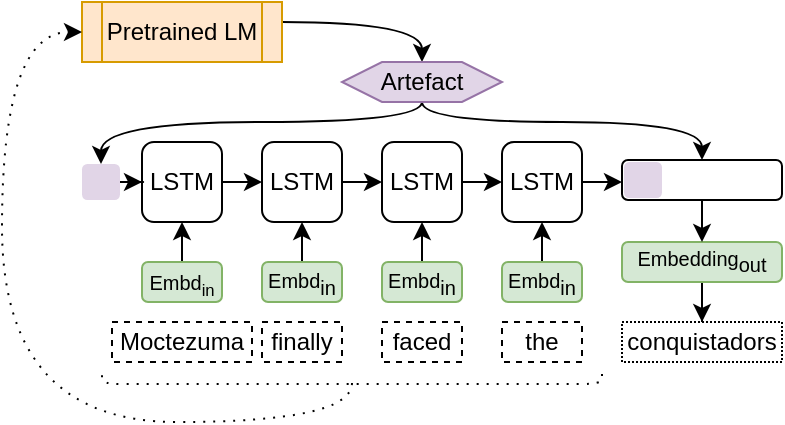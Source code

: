 <mxfile version="19.0.3" type="device"><diagram id="6K_8hrEfsngRbqh3AJzq" name="Page-1"><mxGraphModel dx="687" dy="302" grid="1" gridSize="10" guides="1" tooltips="1" connect="1" arrows="1" fold="1" page="1" pageScale="1" pageWidth="850" pageHeight="1100" math="0" shadow="0"><root><mxCell id="0"/><mxCell id="1" parent="0"/><mxCell id="qDld8E9b0dpCoAoZvOIb-21" style="edgeStyle=orthogonalEdgeStyle;curved=1;rounded=0;orthogonalLoop=1;jettySize=auto;html=1;" parent="1" source="qDld8E9b0dpCoAoZvOIb-1" target="qDld8E9b0dpCoAoZvOIb-3" edge="1"><mxGeometry relative="1" as="geometry"/></mxCell><mxCell id="qDld8E9b0dpCoAoZvOIb-1" value="LSTM" style="rounded=1;whiteSpace=wrap;html=1;" parent="1" vertex="1"><mxGeometry x="120" y="240" width="40" height="40" as="geometry"/></mxCell><mxCell id="qDld8E9b0dpCoAoZvOIb-22" style="edgeStyle=orthogonalEdgeStyle;curved=1;rounded=0;orthogonalLoop=1;jettySize=auto;html=1;" parent="1" source="qDld8E9b0dpCoAoZvOIb-3" target="qDld8E9b0dpCoAoZvOIb-4" edge="1"><mxGeometry relative="1" as="geometry"/></mxCell><mxCell id="qDld8E9b0dpCoAoZvOIb-3" value="&lt;span&gt;LSTM&lt;/span&gt;" style="rounded=1;whiteSpace=wrap;html=1;" parent="1" vertex="1"><mxGeometry x="180" y="240" width="40" height="40" as="geometry"/></mxCell><mxCell id="qDld8E9b0dpCoAoZvOIb-23" style="edgeStyle=orthogonalEdgeStyle;curved=1;rounded=0;orthogonalLoop=1;jettySize=auto;html=1;" parent="1" source="qDld8E9b0dpCoAoZvOIb-4" target="qDld8E9b0dpCoAoZvOIb-5" edge="1"><mxGeometry relative="1" as="geometry"/></mxCell><mxCell id="qDld8E9b0dpCoAoZvOIb-4" value="&lt;span&gt;LSTM&lt;/span&gt;" style="rounded=1;whiteSpace=wrap;html=1;" parent="1" vertex="1"><mxGeometry x="240" y="240" width="40" height="40" as="geometry"/></mxCell><mxCell id="qDld8E9b0dpCoAoZvOIb-20" style="edgeStyle=orthogonalEdgeStyle;curved=1;rounded=0;orthogonalLoop=1;jettySize=auto;html=1;" parent="1" source="qDld8E9b0dpCoAoZvOIb-5" target="qDld8E9b0dpCoAoZvOIb-19" edge="1"><mxGeometry relative="1" as="geometry"><mxPoint x="390" y="220" as="targetPoint"/><Array as="points"><mxPoint x="350" y="260"/><mxPoint x="350" y="260"/></Array></mxGeometry></mxCell><mxCell id="qDld8E9b0dpCoAoZvOIb-5" value="&lt;span&gt;LSTM&lt;/span&gt;" style="rounded=1;whiteSpace=wrap;html=1;" parent="1" vertex="1"><mxGeometry x="300" y="240" width="40" height="40" as="geometry"/></mxCell><mxCell id="qDld8E9b0dpCoAoZvOIb-7" value="Moctezuma" style="text;html=1;strokeColor=default;fillColor=none;align=center;verticalAlign=middle;whiteSpace=wrap;rounded=0;dashed=1;" parent="1" vertex="1"><mxGeometry x="105" y="330" width="70" height="20" as="geometry"/></mxCell><mxCell id="qDld8E9b0dpCoAoZvOIb-8" value="finally" style="text;html=1;strokeColor=default;fillColor=none;align=center;verticalAlign=middle;whiteSpace=wrap;rounded=0;dashed=1;" parent="1" vertex="1"><mxGeometry x="180" y="330" width="40" height="20" as="geometry"/></mxCell><mxCell id="qDld8E9b0dpCoAoZvOIb-9" value="faced" style="text;html=1;strokeColor=default;fillColor=none;align=center;verticalAlign=middle;whiteSpace=wrap;rounded=0;dashed=1;" parent="1" vertex="1"><mxGeometry x="240" y="330" width="40" height="20" as="geometry"/></mxCell><mxCell id="qDld8E9b0dpCoAoZvOIb-10" value="the" style="text;html=1;strokeColor=default;fillColor=none;align=center;verticalAlign=middle;whiteSpace=wrap;rounded=0;dashed=1;" parent="1" vertex="1"><mxGeometry x="300" y="330" width="40" height="20" as="geometry"/></mxCell><mxCell id="qDld8E9b0dpCoAoZvOIb-15" style="edgeStyle=orthogonalEdgeStyle;rounded=0;orthogonalLoop=1;jettySize=auto;html=1;curved=1;" parent="1" source="qDld8E9b0dpCoAoZvOIb-12" target="qDld8E9b0dpCoAoZvOIb-14" edge="1"><mxGeometry relative="1" as="geometry"><Array as="points"><mxPoint x="260" y="180"/></Array></mxGeometry></mxCell><mxCell id="qDld8E9b0dpCoAoZvOIb-12" value="Pretrained LM" style="shape=process;whiteSpace=wrap;html=1;backgroundOutline=1;fillColor=#ffe6cc;strokeColor=#d79b00;" parent="1" vertex="1"><mxGeometry x="90" y="170" width="100" height="30" as="geometry"/></mxCell><mxCell id="qDld8E9b0dpCoAoZvOIb-16" style="edgeStyle=orthogonalEdgeStyle;rounded=0;orthogonalLoop=1;jettySize=auto;html=1;entryX=0.5;entryY=0;entryDx=0;entryDy=0;curved=1;" parent="1" source="qDld8E9b0dpCoAoZvOIb-14" target="qDld8E9b0dpCoAoZvOIb-41" edge="1"><mxGeometry relative="1" as="geometry"><Array as="points"><mxPoint x="260" y="230"/><mxPoint x="100" y="230"/></Array></mxGeometry></mxCell><mxCell id="qDld8E9b0dpCoAoZvOIb-40" style="edgeStyle=orthogonalEdgeStyle;curved=1;rounded=0;orthogonalLoop=1;jettySize=auto;html=1;entryX=0.5;entryY=0;entryDx=0;entryDy=0;" parent="1" source="qDld8E9b0dpCoAoZvOIb-14" target="qDld8E9b0dpCoAoZvOIb-19" edge="1"><mxGeometry relative="1" as="geometry"><mxPoint x="300" y="230" as="targetPoint"/><Array as="points"><mxPoint x="260" y="230"/><mxPoint x="400" y="230"/></Array></mxGeometry></mxCell><mxCell id="qDld8E9b0dpCoAoZvOIb-14" value="Artefact" style="shape=hexagon;perimeter=hexagonPerimeter2;whiteSpace=wrap;html=1;fixedSize=1;fillColor=#e1d5e7;strokeColor=#9673a6;" parent="1" vertex="1"><mxGeometry x="220" y="200" width="80" height="20" as="geometry"/></mxCell><mxCell id="1m7SCDm9ZLsKUCIDcE8J-5" style="edgeStyle=orthogonalEdgeStyle;rounded=0;orthogonalLoop=1;jettySize=auto;html=1;fontSize=10;" parent="1" source="qDld8E9b0dpCoAoZvOIb-24" target="qDld8E9b0dpCoAoZvOIb-38" edge="1"><mxGeometry relative="1" as="geometry"/></mxCell><mxCell id="qDld8E9b0dpCoAoZvOIb-24" value="Embedding&lt;sub style=&quot;font-size: 10px;&quot;&gt;out&lt;/sub&gt;" style="rounded=1;whiteSpace=wrap;html=1;fillColor=#d5e8d4;strokeColor=#82b366;fontSize=10;" parent="1" vertex="1"><mxGeometry x="360" y="290" width="80" height="20" as="geometry"/></mxCell><mxCell id="qDld8E9b0dpCoAoZvOIb-29" style="edgeStyle=orthogonalEdgeStyle;curved=1;rounded=0;orthogonalLoop=1;jettySize=auto;html=1;" parent="1" source="qDld8E9b0dpCoAoZvOIb-25" target="qDld8E9b0dpCoAoZvOIb-1" edge="1"><mxGeometry relative="1" as="geometry"/></mxCell><mxCell id="qDld8E9b0dpCoAoZvOIb-25" value="&lt;font style=&quot;font-size: 10px&quot;&gt;Embd&lt;sub&gt;in&lt;/sub&gt;&lt;/font&gt;" style="rounded=1;whiteSpace=wrap;html=1;fillColor=#d5e8d4;strokeColor=#82b366;" parent="1" vertex="1"><mxGeometry x="120" y="300" width="40" height="20" as="geometry"/></mxCell><mxCell id="qDld8E9b0dpCoAoZvOIb-30" style="edgeStyle=orthogonalEdgeStyle;curved=1;rounded=0;orthogonalLoop=1;jettySize=auto;html=1;" parent="1" source="qDld8E9b0dpCoAoZvOIb-26" target="qDld8E9b0dpCoAoZvOIb-3" edge="1"><mxGeometry relative="1" as="geometry"/></mxCell><mxCell id="qDld8E9b0dpCoAoZvOIb-26" value="&lt;span style=&quot;font-size: 10px&quot;&gt;Embd&lt;/span&gt;&lt;sub&gt;in&lt;/sub&gt;" style="rounded=1;whiteSpace=wrap;html=1;fillColor=#d5e8d4;strokeColor=#82b366;" parent="1" vertex="1"><mxGeometry x="180" y="300" width="40" height="20" as="geometry"/></mxCell><mxCell id="qDld8E9b0dpCoAoZvOIb-31" style="edgeStyle=orthogonalEdgeStyle;curved=1;rounded=0;orthogonalLoop=1;jettySize=auto;html=1;" parent="1" source="qDld8E9b0dpCoAoZvOIb-27" target="qDld8E9b0dpCoAoZvOIb-4" edge="1"><mxGeometry relative="1" as="geometry"/></mxCell><mxCell id="qDld8E9b0dpCoAoZvOIb-27" value="&lt;span style=&quot;font-size: 10px&quot;&gt;Embd&lt;/span&gt;&lt;sub&gt;in&lt;/sub&gt;" style="rounded=1;whiteSpace=wrap;html=1;fillColor=#d5e8d4;strokeColor=#82b366;" parent="1" vertex="1"><mxGeometry x="240" y="300" width="40" height="20" as="geometry"/></mxCell><mxCell id="qDld8E9b0dpCoAoZvOIb-32" style="edgeStyle=orthogonalEdgeStyle;curved=1;rounded=0;orthogonalLoop=1;jettySize=auto;html=1;" parent="1" source="qDld8E9b0dpCoAoZvOIb-28" target="qDld8E9b0dpCoAoZvOIb-5" edge="1"><mxGeometry relative="1" as="geometry"/></mxCell><mxCell id="qDld8E9b0dpCoAoZvOIb-28" value="&lt;span style=&quot;font-size: 10px&quot;&gt;Embd&lt;/span&gt;&lt;sub&gt;in&lt;/sub&gt;" style="rounded=1;whiteSpace=wrap;html=1;fillColor=#d5e8d4;strokeColor=#82b366;" parent="1" vertex="1"><mxGeometry x="300" y="300" width="40" height="20" as="geometry"/></mxCell><mxCell id="qDld8E9b0dpCoAoZvOIb-39" style="edgeStyle=orthogonalEdgeStyle;curved=1;rounded=0;orthogonalLoop=1;jettySize=auto;html=1;" parent="1" source="qDld8E9b0dpCoAoZvOIb-19" target="qDld8E9b0dpCoAoZvOIb-24" edge="1"><mxGeometry relative="1" as="geometry"><Array as="points"/></mxGeometry></mxCell><mxCell id="qDld8E9b0dpCoAoZvOIb-38" value="conquistadors" style="text;html=1;strokeColor=default;fillColor=none;align=center;verticalAlign=middle;whiteSpace=wrap;rounded=0;dashed=1;dashPattern=1 1;" parent="1" vertex="1"><mxGeometry x="360" y="330" width="80" height="20" as="geometry"/></mxCell><mxCell id="qDld8E9b0dpCoAoZvOIb-42" style="edgeStyle=orthogonalEdgeStyle;curved=1;rounded=0;orthogonalLoop=1;jettySize=auto;html=1;fontSize=10;" parent="1" source="qDld8E9b0dpCoAoZvOIb-41" target="qDld8E9b0dpCoAoZvOIb-1" edge="1"><mxGeometry relative="1" as="geometry"/></mxCell><mxCell id="qDld8E9b0dpCoAoZvOIb-41" value="" style="rounded=1;whiteSpace=wrap;html=1;fillColor=#e1d5e7;strokeColor=none;glass=0;shadow=0;sketch=0;" parent="1" vertex="1"><mxGeometry x="90" y="251" width="19" height="18" as="geometry"/></mxCell><mxCell id="qDld8E9b0dpCoAoZvOIb-19" value="" style="rounded=1;whiteSpace=wrap;html=1;" parent="1" vertex="1"><mxGeometry x="360" y="249" width="80" height="20" as="geometry"/></mxCell><mxCell id="qDld8E9b0dpCoAoZvOIb-34" value="" style="rounded=1;whiteSpace=wrap;html=1;fillColor=#e1d5e7;strokeColor=none;glass=0;shadow=0;sketch=0;" parent="1" vertex="1"><mxGeometry x="361" y="250" width="19" height="18" as="geometry"/></mxCell><mxCell id="ZYtiSXrzEE8_wQrB2rnt-2" style="edgeStyle=orthogonalEdgeStyle;rounded=0;orthogonalLoop=1;jettySize=auto;html=1;entryX=0;entryY=0.5;entryDx=0;entryDy=0;curved=1;exitX=0.1;exitY=0.5;exitDx=0;exitDy=0;exitPerimeter=0;dashed=1;dashPattern=1 4;strokeWidth=1;" parent="1" source="ZYtiSXrzEE8_wQrB2rnt-1" target="qDld8E9b0dpCoAoZvOIb-12" edge="1"><mxGeometry relative="1" as="geometry"><Array as="points"><mxPoint x="225" y="380"/><mxPoint x="50" y="380"/><mxPoint x="50" y="185"/></Array></mxGeometry></mxCell><mxCell id="ZYtiSXrzEE8_wQrB2rnt-1" value="" style="shape=curlyBracket;whiteSpace=wrap;html=1;rounded=1;flipH=1;rotation=90;dashed=1;dashPattern=1 4;size=0;strokeWidth=1;" parent="1" vertex="1"><mxGeometry x="222.5" y="233.5" width="5" height="250" as="geometry"/></mxCell></root></mxGraphModel></diagram></mxfile>